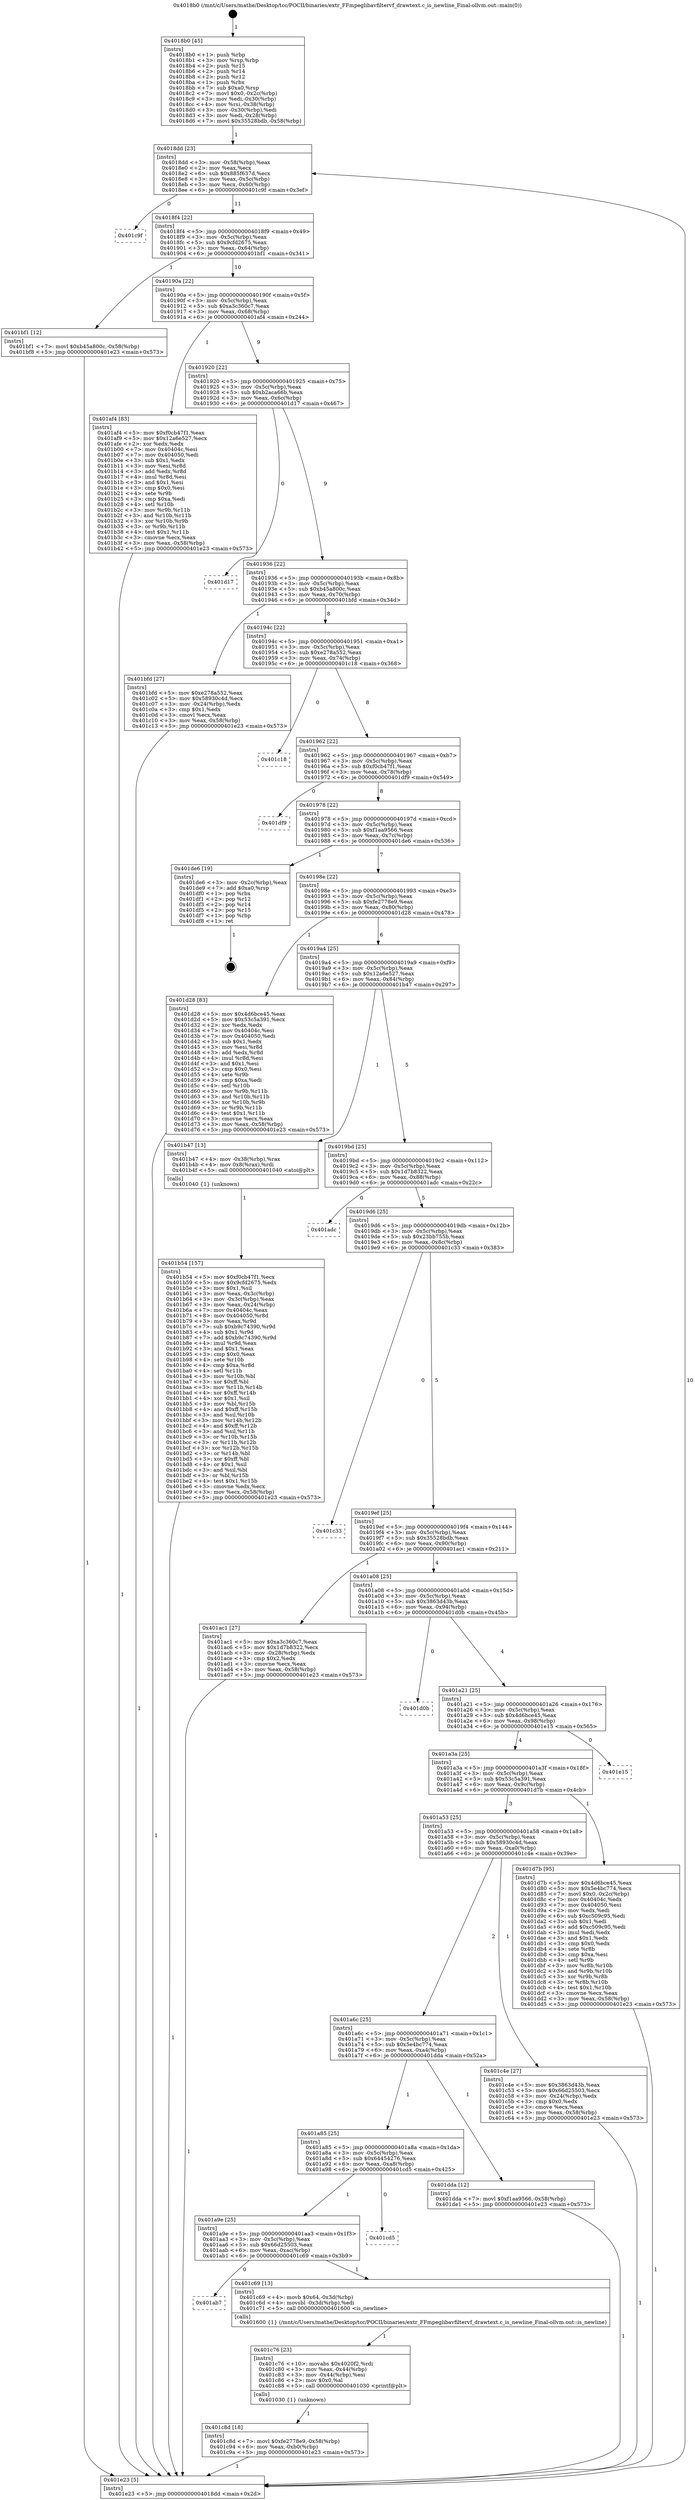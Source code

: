 digraph "0x4018b0" {
  label = "0x4018b0 (/mnt/c/Users/mathe/Desktop/tcc/POCII/binaries/extr_FFmpeglibavfiltervf_drawtext.c_is_newline_Final-ollvm.out::main(0))"
  labelloc = "t"
  node[shape=record]

  Entry [label="",width=0.3,height=0.3,shape=circle,fillcolor=black,style=filled]
  "0x4018dd" [label="{
     0x4018dd [23]\l
     | [instrs]\l
     &nbsp;&nbsp;0x4018dd \<+3\>: mov -0x58(%rbp),%eax\l
     &nbsp;&nbsp;0x4018e0 \<+2\>: mov %eax,%ecx\l
     &nbsp;&nbsp;0x4018e2 \<+6\>: sub $0x885f637d,%ecx\l
     &nbsp;&nbsp;0x4018e8 \<+3\>: mov %eax,-0x5c(%rbp)\l
     &nbsp;&nbsp;0x4018eb \<+3\>: mov %ecx,-0x60(%rbp)\l
     &nbsp;&nbsp;0x4018ee \<+6\>: je 0000000000401c9f \<main+0x3ef\>\l
  }"]
  "0x401c9f" [label="{
     0x401c9f\l
  }", style=dashed]
  "0x4018f4" [label="{
     0x4018f4 [22]\l
     | [instrs]\l
     &nbsp;&nbsp;0x4018f4 \<+5\>: jmp 00000000004018f9 \<main+0x49\>\l
     &nbsp;&nbsp;0x4018f9 \<+3\>: mov -0x5c(%rbp),%eax\l
     &nbsp;&nbsp;0x4018fc \<+5\>: sub $0x9cfd2675,%eax\l
     &nbsp;&nbsp;0x401901 \<+3\>: mov %eax,-0x64(%rbp)\l
     &nbsp;&nbsp;0x401904 \<+6\>: je 0000000000401bf1 \<main+0x341\>\l
  }"]
  Exit [label="",width=0.3,height=0.3,shape=circle,fillcolor=black,style=filled,peripheries=2]
  "0x401bf1" [label="{
     0x401bf1 [12]\l
     | [instrs]\l
     &nbsp;&nbsp;0x401bf1 \<+7\>: movl $0xb45a800c,-0x58(%rbp)\l
     &nbsp;&nbsp;0x401bf8 \<+5\>: jmp 0000000000401e23 \<main+0x573\>\l
  }"]
  "0x40190a" [label="{
     0x40190a [22]\l
     | [instrs]\l
     &nbsp;&nbsp;0x40190a \<+5\>: jmp 000000000040190f \<main+0x5f\>\l
     &nbsp;&nbsp;0x40190f \<+3\>: mov -0x5c(%rbp),%eax\l
     &nbsp;&nbsp;0x401912 \<+5\>: sub $0xa3c360c7,%eax\l
     &nbsp;&nbsp;0x401917 \<+3\>: mov %eax,-0x68(%rbp)\l
     &nbsp;&nbsp;0x40191a \<+6\>: je 0000000000401af4 \<main+0x244\>\l
  }"]
  "0x401c8d" [label="{
     0x401c8d [18]\l
     | [instrs]\l
     &nbsp;&nbsp;0x401c8d \<+7\>: movl $0xfe2778e9,-0x58(%rbp)\l
     &nbsp;&nbsp;0x401c94 \<+6\>: mov %eax,-0xb0(%rbp)\l
     &nbsp;&nbsp;0x401c9a \<+5\>: jmp 0000000000401e23 \<main+0x573\>\l
  }"]
  "0x401af4" [label="{
     0x401af4 [83]\l
     | [instrs]\l
     &nbsp;&nbsp;0x401af4 \<+5\>: mov $0xf0cb47f1,%eax\l
     &nbsp;&nbsp;0x401af9 \<+5\>: mov $0x12a6e527,%ecx\l
     &nbsp;&nbsp;0x401afe \<+2\>: xor %edx,%edx\l
     &nbsp;&nbsp;0x401b00 \<+7\>: mov 0x40404c,%esi\l
     &nbsp;&nbsp;0x401b07 \<+7\>: mov 0x404050,%edi\l
     &nbsp;&nbsp;0x401b0e \<+3\>: sub $0x1,%edx\l
     &nbsp;&nbsp;0x401b11 \<+3\>: mov %esi,%r8d\l
     &nbsp;&nbsp;0x401b14 \<+3\>: add %edx,%r8d\l
     &nbsp;&nbsp;0x401b17 \<+4\>: imul %r8d,%esi\l
     &nbsp;&nbsp;0x401b1b \<+3\>: and $0x1,%esi\l
     &nbsp;&nbsp;0x401b1e \<+3\>: cmp $0x0,%esi\l
     &nbsp;&nbsp;0x401b21 \<+4\>: sete %r9b\l
     &nbsp;&nbsp;0x401b25 \<+3\>: cmp $0xa,%edi\l
     &nbsp;&nbsp;0x401b28 \<+4\>: setl %r10b\l
     &nbsp;&nbsp;0x401b2c \<+3\>: mov %r9b,%r11b\l
     &nbsp;&nbsp;0x401b2f \<+3\>: and %r10b,%r11b\l
     &nbsp;&nbsp;0x401b32 \<+3\>: xor %r10b,%r9b\l
     &nbsp;&nbsp;0x401b35 \<+3\>: or %r9b,%r11b\l
     &nbsp;&nbsp;0x401b38 \<+4\>: test $0x1,%r11b\l
     &nbsp;&nbsp;0x401b3c \<+3\>: cmovne %ecx,%eax\l
     &nbsp;&nbsp;0x401b3f \<+3\>: mov %eax,-0x58(%rbp)\l
     &nbsp;&nbsp;0x401b42 \<+5\>: jmp 0000000000401e23 \<main+0x573\>\l
  }"]
  "0x401920" [label="{
     0x401920 [22]\l
     | [instrs]\l
     &nbsp;&nbsp;0x401920 \<+5\>: jmp 0000000000401925 \<main+0x75\>\l
     &nbsp;&nbsp;0x401925 \<+3\>: mov -0x5c(%rbp),%eax\l
     &nbsp;&nbsp;0x401928 \<+5\>: sub $0xb2aca66b,%eax\l
     &nbsp;&nbsp;0x40192d \<+3\>: mov %eax,-0x6c(%rbp)\l
     &nbsp;&nbsp;0x401930 \<+6\>: je 0000000000401d17 \<main+0x467\>\l
  }"]
  "0x401c76" [label="{
     0x401c76 [23]\l
     | [instrs]\l
     &nbsp;&nbsp;0x401c76 \<+10\>: movabs $0x4020f2,%rdi\l
     &nbsp;&nbsp;0x401c80 \<+3\>: mov %eax,-0x44(%rbp)\l
     &nbsp;&nbsp;0x401c83 \<+3\>: mov -0x44(%rbp),%esi\l
     &nbsp;&nbsp;0x401c86 \<+2\>: mov $0x0,%al\l
     &nbsp;&nbsp;0x401c88 \<+5\>: call 0000000000401030 \<printf@plt\>\l
     | [calls]\l
     &nbsp;&nbsp;0x401030 \{1\} (unknown)\l
  }"]
  "0x401d17" [label="{
     0x401d17\l
  }", style=dashed]
  "0x401936" [label="{
     0x401936 [22]\l
     | [instrs]\l
     &nbsp;&nbsp;0x401936 \<+5\>: jmp 000000000040193b \<main+0x8b\>\l
     &nbsp;&nbsp;0x40193b \<+3\>: mov -0x5c(%rbp),%eax\l
     &nbsp;&nbsp;0x40193e \<+5\>: sub $0xb45a800c,%eax\l
     &nbsp;&nbsp;0x401943 \<+3\>: mov %eax,-0x70(%rbp)\l
     &nbsp;&nbsp;0x401946 \<+6\>: je 0000000000401bfd \<main+0x34d\>\l
  }"]
  "0x401ab7" [label="{
     0x401ab7\l
  }", style=dashed]
  "0x401bfd" [label="{
     0x401bfd [27]\l
     | [instrs]\l
     &nbsp;&nbsp;0x401bfd \<+5\>: mov $0xe278a552,%eax\l
     &nbsp;&nbsp;0x401c02 \<+5\>: mov $0x58930c4d,%ecx\l
     &nbsp;&nbsp;0x401c07 \<+3\>: mov -0x24(%rbp),%edx\l
     &nbsp;&nbsp;0x401c0a \<+3\>: cmp $0x1,%edx\l
     &nbsp;&nbsp;0x401c0d \<+3\>: cmovl %ecx,%eax\l
     &nbsp;&nbsp;0x401c10 \<+3\>: mov %eax,-0x58(%rbp)\l
     &nbsp;&nbsp;0x401c13 \<+5\>: jmp 0000000000401e23 \<main+0x573\>\l
  }"]
  "0x40194c" [label="{
     0x40194c [22]\l
     | [instrs]\l
     &nbsp;&nbsp;0x40194c \<+5\>: jmp 0000000000401951 \<main+0xa1\>\l
     &nbsp;&nbsp;0x401951 \<+3\>: mov -0x5c(%rbp),%eax\l
     &nbsp;&nbsp;0x401954 \<+5\>: sub $0xe278a552,%eax\l
     &nbsp;&nbsp;0x401959 \<+3\>: mov %eax,-0x74(%rbp)\l
     &nbsp;&nbsp;0x40195c \<+6\>: je 0000000000401c18 \<main+0x368\>\l
  }"]
  "0x401c69" [label="{
     0x401c69 [13]\l
     | [instrs]\l
     &nbsp;&nbsp;0x401c69 \<+4\>: movb $0x64,-0x3d(%rbp)\l
     &nbsp;&nbsp;0x401c6d \<+4\>: movsbl -0x3d(%rbp),%edi\l
     &nbsp;&nbsp;0x401c71 \<+5\>: call 0000000000401600 \<is_newline\>\l
     | [calls]\l
     &nbsp;&nbsp;0x401600 \{1\} (/mnt/c/Users/mathe/Desktop/tcc/POCII/binaries/extr_FFmpeglibavfiltervf_drawtext.c_is_newline_Final-ollvm.out::is_newline)\l
  }"]
  "0x401c18" [label="{
     0x401c18\l
  }", style=dashed]
  "0x401962" [label="{
     0x401962 [22]\l
     | [instrs]\l
     &nbsp;&nbsp;0x401962 \<+5\>: jmp 0000000000401967 \<main+0xb7\>\l
     &nbsp;&nbsp;0x401967 \<+3\>: mov -0x5c(%rbp),%eax\l
     &nbsp;&nbsp;0x40196a \<+5\>: sub $0xf0cb47f1,%eax\l
     &nbsp;&nbsp;0x40196f \<+3\>: mov %eax,-0x78(%rbp)\l
     &nbsp;&nbsp;0x401972 \<+6\>: je 0000000000401df9 \<main+0x549\>\l
  }"]
  "0x401a9e" [label="{
     0x401a9e [25]\l
     | [instrs]\l
     &nbsp;&nbsp;0x401a9e \<+5\>: jmp 0000000000401aa3 \<main+0x1f3\>\l
     &nbsp;&nbsp;0x401aa3 \<+3\>: mov -0x5c(%rbp),%eax\l
     &nbsp;&nbsp;0x401aa6 \<+5\>: sub $0x66d25503,%eax\l
     &nbsp;&nbsp;0x401aab \<+6\>: mov %eax,-0xac(%rbp)\l
     &nbsp;&nbsp;0x401ab1 \<+6\>: je 0000000000401c69 \<main+0x3b9\>\l
  }"]
  "0x401df9" [label="{
     0x401df9\l
  }", style=dashed]
  "0x401978" [label="{
     0x401978 [22]\l
     | [instrs]\l
     &nbsp;&nbsp;0x401978 \<+5\>: jmp 000000000040197d \<main+0xcd\>\l
     &nbsp;&nbsp;0x40197d \<+3\>: mov -0x5c(%rbp),%eax\l
     &nbsp;&nbsp;0x401980 \<+5\>: sub $0xf1aa9566,%eax\l
     &nbsp;&nbsp;0x401985 \<+3\>: mov %eax,-0x7c(%rbp)\l
     &nbsp;&nbsp;0x401988 \<+6\>: je 0000000000401de6 \<main+0x536\>\l
  }"]
  "0x401cd5" [label="{
     0x401cd5\l
  }", style=dashed]
  "0x401de6" [label="{
     0x401de6 [19]\l
     | [instrs]\l
     &nbsp;&nbsp;0x401de6 \<+3\>: mov -0x2c(%rbp),%eax\l
     &nbsp;&nbsp;0x401de9 \<+7\>: add $0xa0,%rsp\l
     &nbsp;&nbsp;0x401df0 \<+1\>: pop %rbx\l
     &nbsp;&nbsp;0x401df1 \<+2\>: pop %r12\l
     &nbsp;&nbsp;0x401df3 \<+2\>: pop %r14\l
     &nbsp;&nbsp;0x401df5 \<+2\>: pop %r15\l
     &nbsp;&nbsp;0x401df7 \<+1\>: pop %rbp\l
     &nbsp;&nbsp;0x401df8 \<+1\>: ret\l
  }"]
  "0x40198e" [label="{
     0x40198e [22]\l
     | [instrs]\l
     &nbsp;&nbsp;0x40198e \<+5\>: jmp 0000000000401993 \<main+0xe3\>\l
     &nbsp;&nbsp;0x401993 \<+3\>: mov -0x5c(%rbp),%eax\l
     &nbsp;&nbsp;0x401996 \<+5\>: sub $0xfe2778e9,%eax\l
     &nbsp;&nbsp;0x40199b \<+3\>: mov %eax,-0x80(%rbp)\l
     &nbsp;&nbsp;0x40199e \<+6\>: je 0000000000401d28 \<main+0x478\>\l
  }"]
  "0x401a85" [label="{
     0x401a85 [25]\l
     | [instrs]\l
     &nbsp;&nbsp;0x401a85 \<+5\>: jmp 0000000000401a8a \<main+0x1da\>\l
     &nbsp;&nbsp;0x401a8a \<+3\>: mov -0x5c(%rbp),%eax\l
     &nbsp;&nbsp;0x401a8d \<+5\>: sub $0x64454276,%eax\l
     &nbsp;&nbsp;0x401a92 \<+6\>: mov %eax,-0xa8(%rbp)\l
     &nbsp;&nbsp;0x401a98 \<+6\>: je 0000000000401cd5 \<main+0x425\>\l
  }"]
  "0x401d28" [label="{
     0x401d28 [83]\l
     | [instrs]\l
     &nbsp;&nbsp;0x401d28 \<+5\>: mov $0x4d6bce45,%eax\l
     &nbsp;&nbsp;0x401d2d \<+5\>: mov $0x53c5a391,%ecx\l
     &nbsp;&nbsp;0x401d32 \<+2\>: xor %edx,%edx\l
     &nbsp;&nbsp;0x401d34 \<+7\>: mov 0x40404c,%esi\l
     &nbsp;&nbsp;0x401d3b \<+7\>: mov 0x404050,%edi\l
     &nbsp;&nbsp;0x401d42 \<+3\>: sub $0x1,%edx\l
     &nbsp;&nbsp;0x401d45 \<+3\>: mov %esi,%r8d\l
     &nbsp;&nbsp;0x401d48 \<+3\>: add %edx,%r8d\l
     &nbsp;&nbsp;0x401d4b \<+4\>: imul %r8d,%esi\l
     &nbsp;&nbsp;0x401d4f \<+3\>: and $0x1,%esi\l
     &nbsp;&nbsp;0x401d52 \<+3\>: cmp $0x0,%esi\l
     &nbsp;&nbsp;0x401d55 \<+4\>: sete %r9b\l
     &nbsp;&nbsp;0x401d59 \<+3\>: cmp $0xa,%edi\l
     &nbsp;&nbsp;0x401d5c \<+4\>: setl %r10b\l
     &nbsp;&nbsp;0x401d60 \<+3\>: mov %r9b,%r11b\l
     &nbsp;&nbsp;0x401d63 \<+3\>: and %r10b,%r11b\l
     &nbsp;&nbsp;0x401d66 \<+3\>: xor %r10b,%r9b\l
     &nbsp;&nbsp;0x401d69 \<+3\>: or %r9b,%r11b\l
     &nbsp;&nbsp;0x401d6c \<+4\>: test $0x1,%r11b\l
     &nbsp;&nbsp;0x401d70 \<+3\>: cmovne %ecx,%eax\l
     &nbsp;&nbsp;0x401d73 \<+3\>: mov %eax,-0x58(%rbp)\l
     &nbsp;&nbsp;0x401d76 \<+5\>: jmp 0000000000401e23 \<main+0x573\>\l
  }"]
  "0x4019a4" [label="{
     0x4019a4 [25]\l
     | [instrs]\l
     &nbsp;&nbsp;0x4019a4 \<+5\>: jmp 00000000004019a9 \<main+0xf9\>\l
     &nbsp;&nbsp;0x4019a9 \<+3\>: mov -0x5c(%rbp),%eax\l
     &nbsp;&nbsp;0x4019ac \<+5\>: sub $0x12a6e527,%eax\l
     &nbsp;&nbsp;0x4019b1 \<+6\>: mov %eax,-0x84(%rbp)\l
     &nbsp;&nbsp;0x4019b7 \<+6\>: je 0000000000401b47 \<main+0x297\>\l
  }"]
  "0x401dda" [label="{
     0x401dda [12]\l
     | [instrs]\l
     &nbsp;&nbsp;0x401dda \<+7\>: movl $0xf1aa9566,-0x58(%rbp)\l
     &nbsp;&nbsp;0x401de1 \<+5\>: jmp 0000000000401e23 \<main+0x573\>\l
  }"]
  "0x401b47" [label="{
     0x401b47 [13]\l
     | [instrs]\l
     &nbsp;&nbsp;0x401b47 \<+4\>: mov -0x38(%rbp),%rax\l
     &nbsp;&nbsp;0x401b4b \<+4\>: mov 0x8(%rax),%rdi\l
     &nbsp;&nbsp;0x401b4f \<+5\>: call 0000000000401040 \<atoi@plt\>\l
     | [calls]\l
     &nbsp;&nbsp;0x401040 \{1\} (unknown)\l
  }"]
  "0x4019bd" [label="{
     0x4019bd [25]\l
     | [instrs]\l
     &nbsp;&nbsp;0x4019bd \<+5\>: jmp 00000000004019c2 \<main+0x112\>\l
     &nbsp;&nbsp;0x4019c2 \<+3\>: mov -0x5c(%rbp),%eax\l
     &nbsp;&nbsp;0x4019c5 \<+5\>: sub $0x1d7b8322,%eax\l
     &nbsp;&nbsp;0x4019ca \<+6\>: mov %eax,-0x88(%rbp)\l
     &nbsp;&nbsp;0x4019d0 \<+6\>: je 0000000000401adc \<main+0x22c\>\l
  }"]
  "0x401a6c" [label="{
     0x401a6c [25]\l
     | [instrs]\l
     &nbsp;&nbsp;0x401a6c \<+5\>: jmp 0000000000401a71 \<main+0x1c1\>\l
     &nbsp;&nbsp;0x401a71 \<+3\>: mov -0x5c(%rbp),%eax\l
     &nbsp;&nbsp;0x401a74 \<+5\>: sub $0x5e4bc774,%eax\l
     &nbsp;&nbsp;0x401a79 \<+6\>: mov %eax,-0xa4(%rbp)\l
     &nbsp;&nbsp;0x401a7f \<+6\>: je 0000000000401dda \<main+0x52a\>\l
  }"]
  "0x401adc" [label="{
     0x401adc\l
  }", style=dashed]
  "0x4019d6" [label="{
     0x4019d6 [25]\l
     | [instrs]\l
     &nbsp;&nbsp;0x4019d6 \<+5\>: jmp 00000000004019db \<main+0x12b\>\l
     &nbsp;&nbsp;0x4019db \<+3\>: mov -0x5c(%rbp),%eax\l
     &nbsp;&nbsp;0x4019de \<+5\>: sub $0x23bb755b,%eax\l
     &nbsp;&nbsp;0x4019e3 \<+6\>: mov %eax,-0x8c(%rbp)\l
     &nbsp;&nbsp;0x4019e9 \<+6\>: je 0000000000401c33 \<main+0x383\>\l
  }"]
  "0x401c4e" [label="{
     0x401c4e [27]\l
     | [instrs]\l
     &nbsp;&nbsp;0x401c4e \<+5\>: mov $0x3863d43b,%eax\l
     &nbsp;&nbsp;0x401c53 \<+5\>: mov $0x66d25503,%ecx\l
     &nbsp;&nbsp;0x401c58 \<+3\>: mov -0x24(%rbp),%edx\l
     &nbsp;&nbsp;0x401c5b \<+3\>: cmp $0x0,%edx\l
     &nbsp;&nbsp;0x401c5e \<+3\>: cmove %ecx,%eax\l
     &nbsp;&nbsp;0x401c61 \<+3\>: mov %eax,-0x58(%rbp)\l
     &nbsp;&nbsp;0x401c64 \<+5\>: jmp 0000000000401e23 \<main+0x573\>\l
  }"]
  "0x401c33" [label="{
     0x401c33\l
  }", style=dashed]
  "0x4019ef" [label="{
     0x4019ef [25]\l
     | [instrs]\l
     &nbsp;&nbsp;0x4019ef \<+5\>: jmp 00000000004019f4 \<main+0x144\>\l
     &nbsp;&nbsp;0x4019f4 \<+3\>: mov -0x5c(%rbp),%eax\l
     &nbsp;&nbsp;0x4019f7 \<+5\>: sub $0x35528bdb,%eax\l
     &nbsp;&nbsp;0x4019fc \<+6\>: mov %eax,-0x90(%rbp)\l
     &nbsp;&nbsp;0x401a02 \<+6\>: je 0000000000401ac1 \<main+0x211\>\l
  }"]
  "0x401a53" [label="{
     0x401a53 [25]\l
     | [instrs]\l
     &nbsp;&nbsp;0x401a53 \<+5\>: jmp 0000000000401a58 \<main+0x1a8\>\l
     &nbsp;&nbsp;0x401a58 \<+3\>: mov -0x5c(%rbp),%eax\l
     &nbsp;&nbsp;0x401a5b \<+5\>: sub $0x58930c4d,%eax\l
     &nbsp;&nbsp;0x401a60 \<+6\>: mov %eax,-0xa0(%rbp)\l
     &nbsp;&nbsp;0x401a66 \<+6\>: je 0000000000401c4e \<main+0x39e\>\l
  }"]
  "0x401ac1" [label="{
     0x401ac1 [27]\l
     | [instrs]\l
     &nbsp;&nbsp;0x401ac1 \<+5\>: mov $0xa3c360c7,%eax\l
     &nbsp;&nbsp;0x401ac6 \<+5\>: mov $0x1d7b8322,%ecx\l
     &nbsp;&nbsp;0x401acb \<+3\>: mov -0x28(%rbp),%edx\l
     &nbsp;&nbsp;0x401ace \<+3\>: cmp $0x2,%edx\l
     &nbsp;&nbsp;0x401ad1 \<+3\>: cmovne %ecx,%eax\l
     &nbsp;&nbsp;0x401ad4 \<+3\>: mov %eax,-0x58(%rbp)\l
     &nbsp;&nbsp;0x401ad7 \<+5\>: jmp 0000000000401e23 \<main+0x573\>\l
  }"]
  "0x401a08" [label="{
     0x401a08 [25]\l
     | [instrs]\l
     &nbsp;&nbsp;0x401a08 \<+5\>: jmp 0000000000401a0d \<main+0x15d\>\l
     &nbsp;&nbsp;0x401a0d \<+3\>: mov -0x5c(%rbp),%eax\l
     &nbsp;&nbsp;0x401a10 \<+5\>: sub $0x3863d43b,%eax\l
     &nbsp;&nbsp;0x401a15 \<+6\>: mov %eax,-0x94(%rbp)\l
     &nbsp;&nbsp;0x401a1b \<+6\>: je 0000000000401d0b \<main+0x45b\>\l
  }"]
  "0x401e23" [label="{
     0x401e23 [5]\l
     | [instrs]\l
     &nbsp;&nbsp;0x401e23 \<+5\>: jmp 00000000004018dd \<main+0x2d\>\l
  }"]
  "0x4018b0" [label="{
     0x4018b0 [45]\l
     | [instrs]\l
     &nbsp;&nbsp;0x4018b0 \<+1\>: push %rbp\l
     &nbsp;&nbsp;0x4018b1 \<+3\>: mov %rsp,%rbp\l
     &nbsp;&nbsp;0x4018b4 \<+2\>: push %r15\l
     &nbsp;&nbsp;0x4018b6 \<+2\>: push %r14\l
     &nbsp;&nbsp;0x4018b8 \<+2\>: push %r12\l
     &nbsp;&nbsp;0x4018ba \<+1\>: push %rbx\l
     &nbsp;&nbsp;0x4018bb \<+7\>: sub $0xa0,%rsp\l
     &nbsp;&nbsp;0x4018c2 \<+7\>: movl $0x0,-0x2c(%rbp)\l
     &nbsp;&nbsp;0x4018c9 \<+3\>: mov %edi,-0x30(%rbp)\l
     &nbsp;&nbsp;0x4018cc \<+4\>: mov %rsi,-0x38(%rbp)\l
     &nbsp;&nbsp;0x4018d0 \<+3\>: mov -0x30(%rbp),%edi\l
     &nbsp;&nbsp;0x4018d3 \<+3\>: mov %edi,-0x28(%rbp)\l
     &nbsp;&nbsp;0x4018d6 \<+7\>: movl $0x35528bdb,-0x58(%rbp)\l
  }"]
  "0x401b54" [label="{
     0x401b54 [157]\l
     | [instrs]\l
     &nbsp;&nbsp;0x401b54 \<+5\>: mov $0xf0cb47f1,%ecx\l
     &nbsp;&nbsp;0x401b59 \<+5\>: mov $0x9cfd2675,%edx\l
     &nbsp;&nbsp;0x401b5e \<+3\>: mov $0x1,%sil\l
     &nbsp;&nbsp;0x401b61 \<+3\>: mov %eax,-0x3c(%rbp)\l
     &nbsp;&nbsp;0x401b64 \<+3\>: mov -0x3c(%rbp),%eax\l
     &nbsp;&nbsp;0x401b67 \<+3\>: mov %eax,-0x24(%rbp)\l
     &nbsp;&nbsp;0x401b6a \<+7\>: mov 0x40404c,%eax\l
     &nbsp;&nbsp;0x401b71 \<+8\>: mov 0x404050,%r8d\l
     &nbsp;&nbsp;0x401b79 \<+3\>: mov %eax,%r9d\l
     &nbsp;&nbsp;0x401b7c \<+7\>: sub $0xb9c74390,%r9d\l
     &nbsp;&nbsp;0x401b83 \<+4\>: sub $0x1,%r9d\l
     &nbsp;&nbsp;0x401b87 \<+7\>: add $0xb9c74390,%r9d\l
     &nbsp;&nbsp;0x401b8e \<+4\>: imul %r9d,%eax\l
     &nbsp;&nbsp;0x401b92 \<+3\>: and $0x1,%eax\l
     &nbsp;&nbsp;0x401b95 \<+3\>: cmp $0x0,%eax\l
     &nbsp;&nbsp;0x401b98 \<+4\>: sete %r10b\l
     &nbsp;&nbsp;0x401b9c \<+4\>: cmp $0xa,%r8d\l
     &nbsp;&nbsp;0x401ba0 \<+4\>: setl %r11b\l
     &nbsp;&nbsp;0x401ba4 \<+3\>: mov %r10b,%bl\l
     &nbsp;&nbsp;0x401ba7 \<+3\>: xor $0xff,%bl\l
     &nbsp;&nbsp;0x401baa \<+3\>: mov %r11b,%r14b\l
     &nbsp;&nbsp;0x401bad \<+4\>: xor $0xff,%r14b\l
     &nbsp;&nbsp;0x401bb1 \<+4\>: xor $0x1,%sil\l
     &nbsp;&nbsp;0x401bb5 \<+3\>: mov %bl,%r15b\l
     &nbsp;&nbsp;0x401bb8 \<+4\>: and $0xff,%r15b\l
     &nbsp;&nbsp;0x401bbc \<+3\>: and %sil,%r10b\l
     &nbsp;&nbsp;0x401bbf \<+3\>: mov %r14b,%r12b\l
     &nbsp;&nbsp;0x401bc2 \<+4\>: and $0xff,%r12b\l
     &nbsp;&nbsp;0x401bc6 \<+3\>: and %sil,%r11b\l
     &nbsp;&nbsp;0x401bc9 \<+3\>: or %r10b,%r15b\l
     &nbsp;&nbsp;0x401bcc \<+3\>: or %r11b,%r12b\l
     &nbsp;&nbsp;0x401bcf \<+3\>: xor %r12b,%r15b\l
     &nbsp;&nbsp;0x401bd2 \<+3\>: or %r14b,%bl\l
     &nbsp;&nbsp;0x401bd5 \<+3\>: xor $0xff,%bl\l
     &nbsp;&nbsp;0x401bd8 \<+4\>: or $0x1,%sil\l
     &nbsp;&nbsp;0x401bdc \<+3\>: and %sil,%bl\l
     &nbsp;&nbsp;0x401bdf \<+3\>: or %bl,%r15b\l
     &nbsp;&nbsp;0x401be2 \<+4\>: test $0x1,%r15b\l
     &nbsp;&nbsp;0x401be6 \<+3\>: cmovne %edx,%ecx\l
     &nbsp;&nbsp;0x401be9 \<+3\>: mov %ecx,-0x58(%rbp)\l
     &nbsp;&nbsp;0x401bec \<+5\>: jmp 0000000000401e23 \<main+0x573\>\l
  }"]
  "0x401d7b" [label="{
     0x401d7b [95]\l
     | [instrs]\l
     &nbsp;&nbsp;0x401d7b \<+5\>: mov $0x4d6bce45,%eax\l
     &nbsp;&nbsp;0x401d80 \<+5\>: mov $0x5e4bc774,%ecx\l
     &nbsp;&nbsp;0x401d85 \<+7\>: movl $0x0,-0x2c(%rbp)\l
     &nbsp;&nbsp;0x401d8c \<+7\>: mov 0x40404c,%edx\l
     &nbsp;&nbsp;0x401d93 \<+7\>: mov 0x404050,%esi\l
     &nbsp;&nbsp;0x401d9a \<+2\>: mov %edx,%edi\l
     &nbsp;&nbsp;0x401d9c \<+6\>: sub $0xc509c95,%edi\l
     &nbsp;&nbsp;0x401da2 \<+3\>: sub $0x1,%edi\l
     &nbsp;&nbsp;0x401da5 \<+6\>: add $0xc509c95,%edi\l
     &nbsp;&nbsp;0x401dab \<+3\>: imul %edi,%edx\l
     &nbsp;&nbsp;0x401dae \<+3\>: and $0x1,%edx\l
     &nbsp;&nbsp;0x401db1 \<+3\>: cmp $0x0,%edx\l
     &nbsp;&nbsp;0x401db4 \<+4\>: sete %r8b\l
     &nbsp;&nbsp;0x401db8 \<+3\>: cmp $0xa,%esi\l
     &nbsp;&nbsp;0x401dbb \<+4\>: setl %r9b\l
     &nbsp;&nbsp;0x401dbf \<+3\>: mov %r8b,%r10b\l
     &nbsp;&nbsp;0x401dc2 \<+3\>: and %r9b,%r10b\l
     &nbsp;&nbsp;0x401dc5 \<+3\>: xor %r9b,%r8b\l
     &nbsp;&nbsp;0x401dc8 \<+3\>: or %r8b,%r10b\l
     &nbsp;&nbsp;0x401dcb \<+4\>: test $0x1,%r10b\l
     &nbsp;&nbsp;0x401dcf \<+3\>: cmovne %ecx,%eax\l
     &nbsp;&nbsp;0x401dd2 \<+3\>: mov %eax,-0x58(%rbp)\l
     &nbsp;&nbsp;0x401dd5 \<+5\>: jmp 0000000000401e23 \<main+0x573\>\l
  }"]
  "0x401d0b" [label="{
     0x401d0b\l
  }", style=dashed]
  "0x401a21" [label="{
     0x401a21 [25]\l
     | [instrs]\l
     &nbsp;&nbsp;0x401a21 \<+5\>: jmp 0000000000401a26 \<main+0x176\>\l
     &nbsp;&nbsp;0x401a26 \<+3\>: mov -0x5c(%rbp),%eax\l
     &nbsp;&nbsp;0x401a29 \<+5\>: sub $0x4d6bce45,%eax\l
     &nbsp;&nbsp;0x401a2e \<+6\>: mov %eax,-0x98(%rbp)\l
     &nbsp;&nbsp;0x401a34 \<+6\>: je 0000000000401e15 \<main+0x565\>\l
  }"]
  "0x401a3a" [label="{
     0x401a3a [25]\l
     | [instrs]\l
     &nbsp;&nbsp;0x401a3a \<+5\>: jmp 0000000000401a3f \<main+0x18f\>\l
     &nbsp;&nbsp;0x401a3f \<+3\>: mov -0x5c(%rbp),%eax\l
     &nbsp;&nbsp;0x401a42 \<+5\>: sub $0x53c5a391,%eax\l
     &nbsp;&nbsp;0x401a47 \<+6\>: mov %eax,-0x9c(%rbp)\l
     &nbsp;&nbsp;0x401a4d \<+6\>: je 0000000000401d7b \<main+0x4cb\>\l
  }"]
  "0x401e15" [label="{
     0x401e15\l
  }", style=dashed]
  Entry -> "0x4018b0" [label=" 1"]
  "0x4018dd" -> "0x401c9f" [label=" 0"]
  "0x4018dd" -> "0x4018f4" [label=" 11"]
  "0x401de6" -> Exit [label=" 1"]
  "0x4018f4" -> "0x401bf1" [label=" 1"]
  "0x4018f4" -> "0x40190a" [label=" 10"]
  "0x401dda" -> "0x401e23" [label=" 1"]
  "0x40190a" -> "0x401af4" [label=" 1"]
  "0x40190a" -> "0x401920" [label=" 9"]
  "0x401d7b" -> "0x401e23" [label=" 1"]
  "0x401920" -> "0x401d17" [label=" 0"]
  "0x401920" -> "0x401936" [label=" 9"]
  "0x401d28" -> "0x401e23" [label=" 1"]
  "0x401936" -> "0x401bfd" [label=" 1"]
  "0x401936" -> "0x40194c" [label=" 8"]
  "0x401c8d" -> "0x401e23" [label=" 1"]
  "0x40194c" -> "0x401c18" [label=" 0"]
  "0x40194c" -> "0x401962" [label=" 8"]
  "0x401c76" -> "0x401c8d" [label=" 1"]
  "0x401962" -> "0x401df9" [label=" 0"]
  "0x401962" -> "0x401978" [label=" 8"]
  "0x401a9e" -> "0x401ab7" [label=" 0"]
  "0x401978" -> "0x401de6" [label=" 1"]
  "0x401978" -> "0x40198e" [label=" 7"]
  "0x401a9e" -> "0x401c69" [label=" 1"]
  "0x40198e" -> "0x401d28" [label=" 1"]
  "0x40198e" -> "0x4019a4" [label=" 6"]
  "0x401a85" -> "0x401a9e" [label=" 1"]
  "0x4019a4" -> "0x401b47" [label=" 1"]
  "0x4019a4" -> "0x4019bd" [label=" 5"]
  "0x401a85" -> "0x401cd5" [label=" 0"]
  "0x4019bd" -> "0x401adc" [label=" 0"]
  "0x4019bd" -> "0x4019d6" [label=" 5"]
  "0x401a6c" -> "0x401a85" [label=" 1"]
  "0x4019d6" -> "0x401c33" [label=" 0"]
  "0x4019d6" -> "0x4019ef" [label=" 5"]
  "0x401a6c" -> "0x401dda" [label=" 1"]
  "0x4019ef" -> "0x401ac1" [label=" 1"]
  "0x4019ef" -> "0x401a08" [label=" 4"]
  "0x401ac1" -> "0x401e23" [label=" 1"]
  "0x4018b0" -> "0x4018dd" [label=" 1"]
  "0x401e23" -> "0x4018dd" [label=" 10"]
  "0x401af4" -> "0x401e23" [label=" 1"]
  "0x401b47" -> "0x401b54" [label=" 1"]
  "0x401b54" -> "0x401e23" [label=" 1"]
  "0x401bf1" -> "0x401e23" [label=" 1"]
  "0x401bfd" -> "0x401e23" [label=" 1"]
  "0x401c4e" -> "0x401e23" [label=" 1"]
  "0x401a08" -> "0x401d0b" [label=" 0"]
  "0x401a08" -> "0x401a21" [label=" 4"]
  "0x401a53" -> "0x401a6c" [label=" 2"]
  "0x401a21" -> "0x401e15" [label=" 0"]
  "0x401a21" -> "0x401a3a" [label=" 4"]
  "0x401a53" -> "0x401c4e" [label=" 1"]
  "0x401a3a" -> "0x401d7b" [label=" 1"]
  "0x401a3a" -> "0x401a53" [label=" 3"]
  "0x401c69" -> "0x401c76" [label=" 1"]
}
